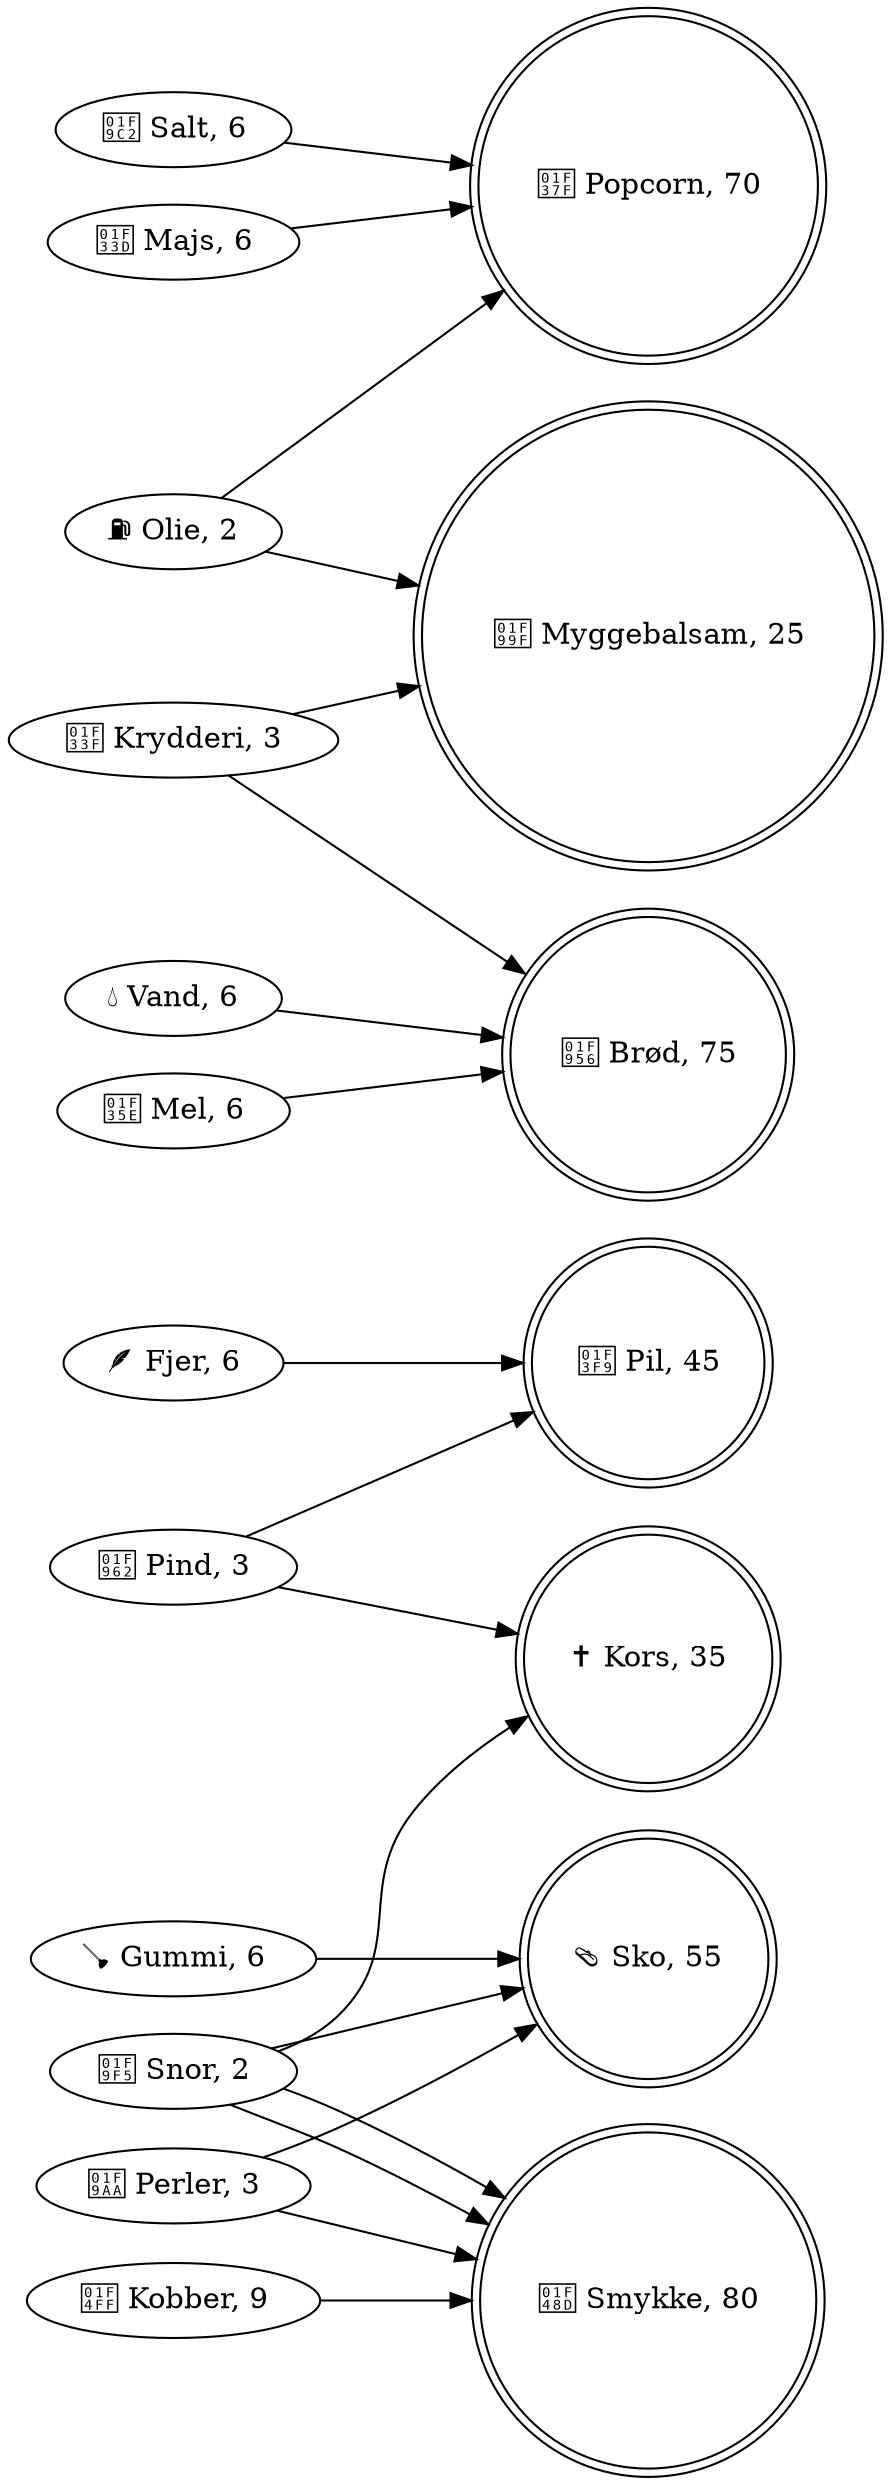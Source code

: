 digraph G {
    rankdir="LR"

    pind [label="🥢 Pind, 3"];
    fjer [label="🪶 Fjer, 6"];
    snor [label="🧵 Snor, 2"];
    perle [label="🦪 Perler, 3"];
    kobber [label="📿 Kobber, 9"];
    gummi [label="🪠 Gummi, 6"];
    salt [label="🧂 Salt, 6"];
    olie [label="⛽ Olie, 2"];
    krydderi [label="🌿 Krydderi, 3"];
    vand [label="💧 Vand, 6"];
    mel [label="🍞 Mel, 6"];
    majs [label="🌽 Majs, 6"];
    
    pil [shape=doublecircle, label="🏹 Pil, 45"]; // Org value 9
    kors [shape=doublecircle, label="✝️ Kors, 35"]; // Org value
    myg [shape=doublecircle, label="🦟 Myggebalsam, 25"]; // Org value 5
    sko [shape=doublecircle, label="🩴 Sko, 55"]; // Org value 11
    smykke [shape=doublecircle, label="💍 Smykke, 80"]; // Org value 16
    popcorn [shape=doublecircle, label="🍿 Popcorn, 70"]; // Org value 14
    brod [shape=doublecircle, label="🥖 Brød, 75"]; // Org value 15


    pind -> pil
    fjer -> pil

    snor -> kors
    pind -> kors

    olie -> myg
    krydderi -> myg

    snor -> sko
    gummi -> sko
    perle -> sko

    snor -> smykke
    snor -> smykke
    perle -> smykke
    kobber -> smykke

    salt -> popcorn
    olie -> popcorn
    majs -> popcorn

    vand -> brod
    mel -> brod
    krydderi -> brod
}
